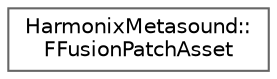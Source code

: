 digraph "Graphical Class Hierarchy"
{
 // INTERACTIVE_SVG=YES
 // LATEX_PDF_SIZE
  bgcolor="transparent";
  edge [fontname=Helvetica,fontsize=10,labelfontname=Helvetica,labelfontsize=10];
  node [fontname=Helvetica,fontsize=10,shape=box,height=0.2,width=0.4];
  rankdir="LR";
  Node0 [id="Node000000",label="HarmonixMetasound::\lFFusionPatchAsset",height=0.2,width=0.4,color="grey40", fillcolor="white", style="filled",URL="$d9/df2/classHarmonixMetasound_1_1FFusionPatchAsset.html",tooltip=" "];
}
